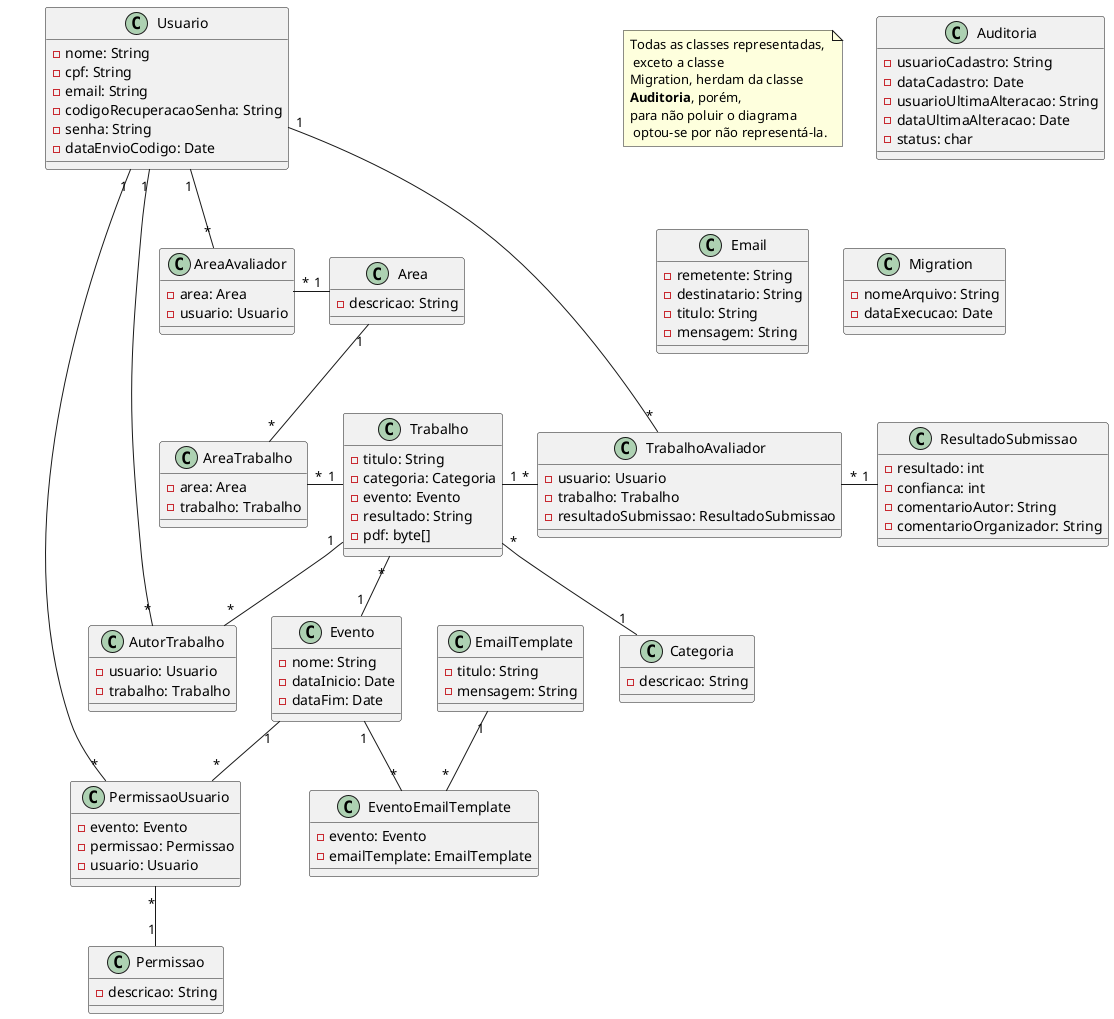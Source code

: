 @startuml

note as N1
  Todas as classes representadas,
   exceto a classe
  Migration, herdam da classe 
  <b>Auditoria</b>, porém,
  para não poluir o diagrama
   optou-se por não representá-la.
end note

class Area {
- descricao: String
}

class AreaAvaliador {
- area: Area
- usuario: Usuario
}

class AreaTrabalho {
- area: Area
- trabalho: Trabalho
}

class AutorTrabalho {
- usuario: Usuario
- trabalho: Trabalho
}

class Auditoria {
- usuarioCadastro: String
- dataCadastro: Date
- usuarioUltimaAlteracao: String
- dataUltimaAlteracao: Date
- status: char
}

class Categoria {
- descricao: String
}

class Email {
- remetente: String
- destinatario: String
- titulo: String
- mensagem: String
}

class EmailTemplate {
- titulo: String
- mensagem: String
}

class Evento {
- nome: String
- dataInicio: Date
- dataFim: Date
}

class EventoEmailTemplate {
- evento: Evento
- emailTemplate: EmailTemplate
}

class Migration {
- nomeArquivo: String
- dataExecucao: Date
}

class Permissao {
- descricao: String
}

class PermissaoUsuario {
- evento: Evento
- permissao: Permissao
- usuario: Usuario
}

class ResultadoSubmissao {
- resultado: int
- confianca: int
- comentarioAutor: String
- comentarioOrganizador: String
}

class Trabalho {
- titulo: String
- categoria: Categoria
- evento: Evento
- resultado: String
- pdf: byte[]
}

class TrabalhoAvaliador {
- usuario: Usuario
- trabalho: Trabalho
- resultadoSubmissao: ResultadoSubmissao
}

class Usuario {
- nome: String
- cpf: String
- email: String
- codigoRecuperacaoSenha: String
- senha: String
- dataEnvioCodigo: Date
}

Area "1" -left- "*" AreaAvaliador
Area "1" -- "*" AreaTrabalho
Usuario "1" -down- "*" AreaAvaliador
Usuario "1" -left- "*" AutorTrabalho
Usuario "1" -down- "*" TrabalhoAvaliador
Usuario "1" -up- "*" PermissaoUsuario
Trabalho "1" -down- "*" AutorTrabalho
Trabalho "1" -left- "*" AreaTrabalho
Trabalho "*" -- "1" Categoria
Trabalho "*" -- "1" Evento
Trabalho "1" -right- "*" TrabalhoAvaliador
Permissao "1" -up- "*" PermissaoUsuario
Evento "1" -- "*" PermissaoUsuario
Evento "1" -- "*" EventoEmailTemplate
EmailTemplate "1" -- "*" EventoEmailTemplate
ResultadoSubmissao "1" -left- "*" TrabalhoAvaliador

@enduml